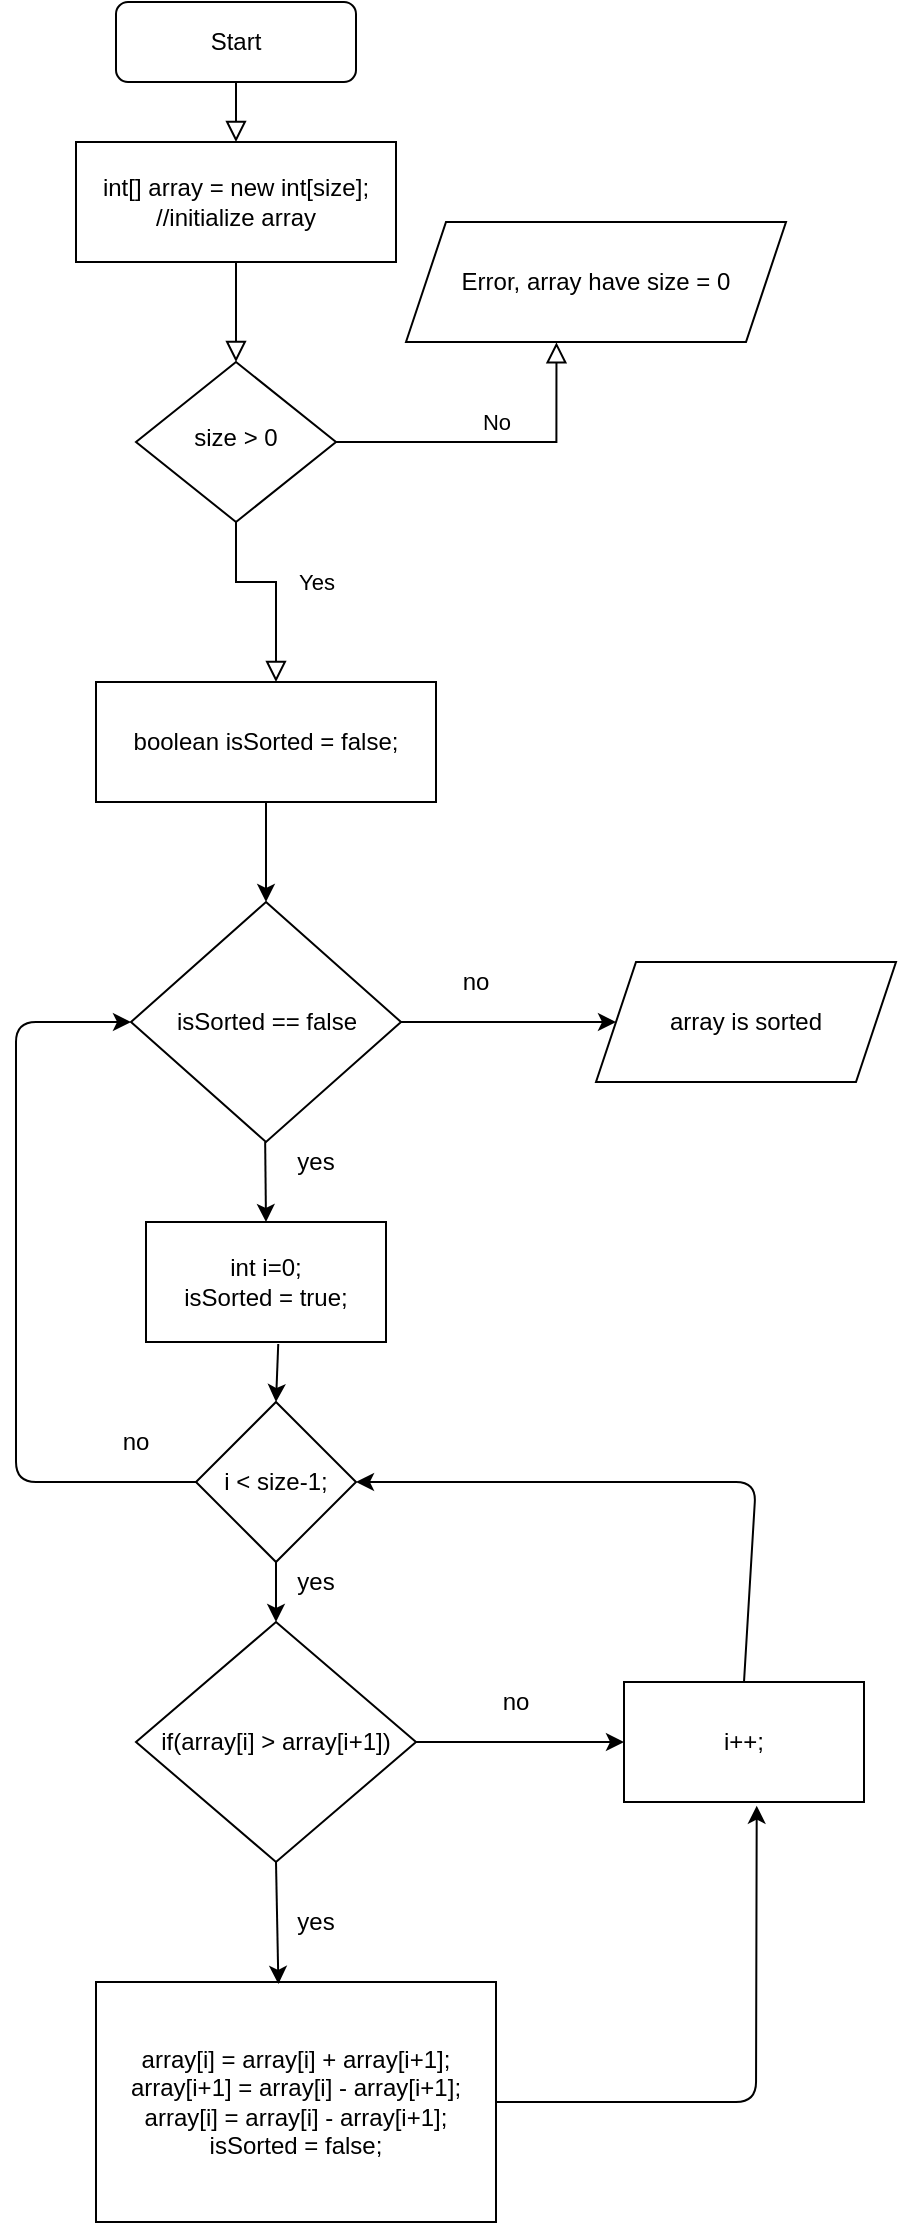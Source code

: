 <mxfile version="14.1.6" type="device"><diagram id="C5RBs43oDa-KdzZeNtuy" name="Page-1"><mxGraphModel dx="868" dy="1619" grid="1" gridSize="10" guides="1" tooltips="1" connect="1" arrows="1" fold="1" page="1" pageScale="1" pageWidth="827" pageHeight="1169" math="0" shadow="0"><root><mxCell id="WIyWlLk6GJQsqaUBKTNV-0"/><mxCell id="WIyWlLk6GJQsqaUBKTNV-1" parent="WIyWlLk6GJQsqaUBKTNV-0"/><mxCell id="WIyWlLk6GJQsqaUBKTNV-2" value="" style="rounded=0;html=1;jettySize=auto;orthogonalLoop=1;fontSize=11;endArrow=block;endFill=0;endSize=8;strokeWidth=1;shadow=0;labelBackgroundColor=none;edgeStyle=orthogonalEdgeStyle;" parent="WIyWlLk6GJQsqaUBKTNV-1" source="_t5hfrodG3VXIrRWK5Tu-3" target="WIyWlLk6GJQsqaUBKTNV-6" edge="1"><mxGeometry relative="1" as="geometry"/></mxCell><mxCell id="WIyWlLk6GJQsqaUBKTNV-3" value="&lt;font style=&quot;vertical-align: inherit&quot;&gt;&lt;font style=&quot;vertical-align: inherit&quot;&gt;Start&lt;br&gt;&lt;/font&gt;&lt;/font&gt;" style="rounded=1;whiteSpace=wrap;html=1;fontSize=12;glass=0;strokeWidth=1;shadow=0;" parent="WIyWlLk6GJQsqaUBKTNV-1" vertex="1"><mxGeometry x="160" y="-10" width="120" height="40" as="geometry"/></mxCell><mxCell id="WIyWlLk6GJQsqaUBKTNV-4" value="Yes" style="rounded=0;html=1;jettySize=auto;orthogonalLoop=1;fontSize=11;endArrow=block;endFill=0;endSize=8;strokeWidth=1;shadow=0;labelBackgroundColor=none;edgeStyle=orthogonalEdgeStyle;exitX=0.5;exitY=1;exitDx=0;exitDy=0;" parent="WIyWlLk6GJQsqaUBKTNV-1" source="WIyWlLk6GJQsqaUBKTNV-6" edge="1"><mxGeometry y="20" relative="1" as="geometry"><mxPoint as="offset"/><mxPoint x="114" y="190" as="sourcePoint"/><mxPoint x="240" y="330" as="targetPoint"/><Array as="points"><mxPoint x="220" y="280"/><mxPoint x="240" y="280"/></Array></mxGeometry></mxCell><mxCell id="WIyWlLk6GJQsqaUBKTNV-5" value="No" style="edgeStyle=orthogonalEdgeStyle;rounded=0;html=1;jettySize=auto;orthogonalLoop=1;fontSize=11;endArrow=block;endFill=0;endSize=8;strokeWidth=1;shadow=0;labelBackgroundColor=none;entryX=0.396;entryY=1.003;entryDx=0;entryDy=0;entryPerimeter=0;" parent="WIyWlLk6GJQsqaUBKTNV-1" source="WIyWlLk6GJQsqaUBKTNV-6" target="_t5hfrodG3VXIrRWK5Tu-8" edge="1"><mxGeometry y="10" relative="1" as="geometry"><mxPoint as="offset"/><mxPoint x="440" y="210" as="targetPoint"/><Array as="points"><mxPoint x="380" y="210"/></Array></mxGeometry></mxCell><mxCell id="WIyWlLk6GJQsqaUBKTNV-6" value="size &amp;gt; 0" style="rhombus;whiteSpace=wrap;html=1;shadow=0;fontFamily=Helvetica;fontSize=12;align=center;strokeWidth=1;spacing=6;spacingTop=-4;" parent="WIyWlLk6GJQsqaUBKTNV-1" vertex="1"><mxGeometry x="170" y="170" width="100" height="80" as="geometry"/></mxCell><mxCell id="_t5hfrodG3VXIrRWK5Tu-3" value="int[] array = new int[size];&lt;br&gt;//initialize array" style="rounded=0;whiteSpace=wrap;html=1;" parent="WIyWlLk6GJQsqaUBKTNV-1" vertex="1"><mxGeometry x="140" y="60" width="160" height="60" as="geometry"/></mxCell><mxCell id="_t5hfrodG3VXIrRWK5Tu-4" value="" style="rounded=0;html=1;jettySize=auto;orthogonalLoop=1;fontSize=11;endArrow=block;endFill=0;endSize=8;strokeWidth=1;shadow=0;labelBackgroundColor=none;edgeStyle=orthogonalEdgeStyle;" parent="WIyWlLk6GJQsqaUBKTNV-1" source="WIyWlLk6GJQsqaUBKTNV-3" target="_t5hfrodG3VXIrRWK5Tu-3" edge="1"><mxGeometry relative="1" as="geometry"><mxPoint x="220" y="30" as="sourcePoint"/><mxPoint x="220" y="170" as="targetPoint"/></mxGeometry></mxCell><mxCell id="_t5hfrodG3VXIrRWK5Tu-8" value="Error, array have size = 0" style="shape=parallelogram;perimeter=parallelogramPerimeter;whiteSpace=wrap;html=1;fixedSize=1;" parent="WIyWlLk6GJQsqaUBKTNV-1" vertex="1"><mxGeometry x="305" y="100" width="190" height="60" as="geometry"/></mxCell><mxCell id="_t5hfrodG3VXIrRWK5Tu-13" value="boolean isSorted = false;" style="rounded=0;whiteSpace=wrap;html=1;" parent="WIyWlLk6GJQsqaUBKTNV-1" vertex="1"><mxGeometry x="150" y="330" width="170" height="60" as="geometry"/></mxCell><mxCell id="_t5hfrodG3VXIrRWK5Tu-15" value="" style="endArrow=classic;html=1;exitX=0.5;exitY=1;exitDx=0;exitDy=0;entryX=0.5;entryY=0;entryDx=0;entryDy=0;" parent="WIyWlLk6GJQsqaUBKTNV-1" source="_t5hfrodG3VXIrRWK5Tu-13" target="_t5hfrodG3VXIrRWK5Tu-16" edge="1"><mxGeometry width="50" height="50" relative="1" as="geometry"><mxPoint x="300" y="500" as="sourcePoint"/><mxPoint x="235" y="430" as="targetPoint"/></mxGeometry></mxCell><mxCell id="_t5hfrodG3VXIrRWK5Tu-16" value="isSorted == false" style="rhombus;whiteSpace=wrap;html=1;" parent="WIyWlLk6GJQsqaUBKTNV-1" vertex="1"><mxGeometry x="167.5" y="440" width="135" height="120" as="geometry"/></mxCell><mxCell id="_t5hfrodG3VXIrRWK5Tu-17" value="" style="endArrow=classic;html=1;" parent="WIyWlLk6GJQsqaUBKTNV-1" edge="1"><mxGeometry width="50" height="50" relative="1" as="geometry"><mxPoint x="234.58" y="560" as="sourcePoint"/><mxPoint x="235" y="600" as="targetPoint"/></mxGeometry></mxCell><mxCell id="_t5hfrodG3VXIrRWK5Tu-18" value="yes" style="text;html=1;strokeColor=none;fillColor=none;align=center;verticalAlign=middle;whiteSpace=wrap;rounded=0;" parent="WIyWlLk6GJQsqaUBKTNV-1" vertex="1"><mxGeometry x="240" y="560" width="40" height="20" as="geometry"/></mxCell><mxCell id="_t5hfrodG3VXIrRWK5Tu-19" value="int i=0;&lt;br&gt;isSorted = true;" style="rounded=0;whiteSpace=wrap;html=1;" parent="WIyWlLk6GJQsqaUBKTNV-1" vertex="1"><mxGeometry x="175" y="600" width="120" height="60" as="geometry"/></mxCell><mxCell id="_t5hfrodG3VXIrRWK5Tu-20" value="i &amp;lt; size-1;" style="rhombus;whiteSpace=wrap;html=1;" parent="WIyWlLk6GJQsqaUBKTNV-1" vertex="1"><mxGeometry x="200" y="690" width="80" height="80" as="geometry"/></mxCell><mxCell id="_t5hfrodG3VXIrRWK5Tu-21" value="array[i] = array[i] + array[i+1];&lt;br&gt;array[i+1] = array[i] - array[i+1];&lt;br&gt;array[i] = array[i] - array[i+1];&lt;br&gt;isSorted = false;" style="rounded=0;whiteSpace=wrap;html=1;" parent="WIyWlLk6GJQsqaUBKTNV-1" vertex="1"><mxGeometry x="150" y="980" width="200" height="120" as="geometry"/></mxCell><mxCell id="_t5hfrodG3VXIrRWK5Tu-22" value="&lt;span&gt;if(array[i] &amp;gt; array[i+1])&lt;/span&gt;" style="rhombus;whiteSpace=wrap;html=1;" parent="WIyWlLk6GJQsqaUBKTNV-1" vertex="1"><mxGeometry x="170" y="800" width="140" height="120" as="geometry"/></mxCell><mxCell id="_t5hfrodG3VXIrRWK5Tu-23" value="" style="endArrow=classic;html=1;exitX=0.5;exitY=1;exitDx=0;exitDy=0;entryX=0.456;entryY=0.008;entryDx=0;entryDy=0;entryPerimeter=0;" parent="WIyWlLk6GJQsqaUBKTNV-1" source="_t5hfrodG3VXIrRWK5Tu-22" target="_t5hfrodG3VXIrRWK5Tu-21" edge="1"><mxGeometry width="50" height="50" relative="1" as="geometry"><mxPoint x="375" y="920" as="sourcePoint"/><mxPoint x="244" y="960" as="targetPoint"/></mxGeometry></mxCell><mxCell id="_t5hfrodG3VXIrRWK5Tu-24" value="yes" style="text;html=1;strokeColor=none;fillColor=none;align=center;verticalAlign=middle;whiteSpace=wrap;rounded=0;" parent="WIyWlLk6GJQsqaUBKTNV-1" vertex="1"><mxGeometry x="240" y="940" width="40" height="20" as="geometry"/></mxCell><mxCell id="_t5hfrodG3VXIrRWK5Tu-25" value="i++;" style="rounded=0;whiteSpace=wrap;html=1;" parent="WIyWlLk6GJQsqaUBKTNV-1" vertex="1"><mxGeometry x="414" y="830" width="120" height="60" as="geometry"/></mxCell><mxCell id="_t5hfrodG3VXIrRWK5Tu-27" value="" style="endArrow=classic;html=1;exitX=1;exitY=0.5;exitDx=0;exitDy=0;entryX=0.553;entryY=1.031;entryDx=0;entryDy=0;entryPerimeter=0;" parent="WIyWlLk6GJQsqaUBKTNV-1" source="_t5hfrodG3VXIrRWK5Tu-21" target="_t5hfrodG3VXIrRWK5Tu-25" edge="1"><mxGeometry width="50" height="50" relative="1" as="geometry"><mxPoint x="414" y="1070" as="sourcePoint"/><mxPoint x="530" y="1040" as="targetPoint"/><Array as="points"><mxPoint x="480" y="1040"/></Array></mxGeometry></mxCell><mxCell id="_t5hfrodG3VXIrRWK5Tu-28" value="" style="endArrow=classic;html=1;exitX=1;exitY=0.5;exitDx=0;exitDy=0;entryX=0;entryY=0.5;entryDx=0;entryDy=0;" parent="WIyWlLk6GJQsqaUBKTNV-1" source="_t5hfrodG3VXIrRWK5Tu-22" target="_t5hfrodG3VXIrRWK5Tu-25" edge="1"><mxGeometry width="50" height="50" relative="1" as="geometry"><mxPoint x="330" y="910" as="sourcePoint"/><mxPoint x="380" y="860" as="targetPoint"/></mxGeometry></mxCell><mxCell id="_t5hfrodG3VXIrRWK5Tu-29" value="no" style="text;html=1;strokeColor=none;fillColor=none;align=center;verticalAlign=middle;whiteSpace=wrap;rounded=0;" parent="WIyWlLk6GJQsqaUBKTNV-1" vertex="1"><mxGeometry x="340" y="830" width="40" height="20" as="geometry"/></mxCell><mxCell id="_t5hfrodG3VXIrRWK5Tu-30" value="" style="endArrow=classic;html=1;exitX=0.5;exitY=1;exitDx=0;exitDy=0;entryX=0.5;entryY=0;entryDx=0;entryDy=0;" parent="WIyWlLk6GJQsqaUBKTNV-1" source="_t5hfrodG3VXIrRWK5Tu-20" target="_t5hfrodG3VXIrRWK5Tu-22" edge="1"><mxGeometry width="50" height="50" relative="1" as="geometry"><mxPoint x="300" y="760" as="sourcePoint"/><mxPoint x="350" y="710" as="targetPoint"/></mxGeometry></mxCell><mxCell id="_t5hfrodG3VXIrRWK5Tu-31" value="yes" style="text;html=1;strokeColor=none;fillColor=none;align=center;verticalAlign=middle;whiteSpace=wrap;rounded=0;" parent="WIyWlLk6GJQsqaUBKTNV-1" vertex="1"><mxGeometry x="240" y="770" width="40" height="20" as="geometry"/></mxCell><mxCell id="_t5hfrodG3VXIrRWK5Tu-32" value="" style="endArrow=classic;html=1;exitX=0.5;exitY=0;exitDx=0;exitDy=0;entryX=1;entryY=0.5;entryDx=0;entryDy=0;" parent="WIyWlLk6GJQsqaUBKTNV-1" source="_t5hfrodG3VXIrRWK5Tu-25" target="_t5hfrodG3VXIrRWK5Tu-20" edge="1"><mxGeometry width="50" height="50" relative="1" as="geometry"><mxPoint x="300" y="760" as="sourcePoint"/><mxPoint x="390" y="710" as="targetPoint"/><Array as="points"><mxPoint x="480" y="730"/></Array></mxGeometry></mxCell><mxCell id="_t5hfrodG3VXIrRWK5Tu-34" value="" style="endArrow=classic;html=1;exitX=0;exitY=0.5;exitDx=0;exitDy=0;entryX=0;entryY=0.5;entryDx=0;entryDy=0;" parent="WIyWlLk6GJQsqaUBKTNV-1" source="_t5hfrodG3VXIrRWK5Tu-20" target="_t5hfrodG3VXIrRWK5Tu-16" edge="1"><mxGeometry width="50" height="50" relative="1" as="geometry"><mxPoint x="70" y="710" as="sourcePoint"/><mxPoint x="110" y="460" as="targetPoint"/><Array as="points"><mxPoint x="110" y="730"/><mxPoint x="110" y="500"/></Array></mxGeometry></mxCell><mxCell id="_t5hfrodG3VXIrRWK5Tu-35" value="no" style="text;html=1;strokeColor=none;fillColor=none;align=center;verticalAlign=middle;whiteSpace=wrap;rounded=0;" parent="WIyWlLk6GJQsqaUBKTNV-1" vertex="1"><mxGeometry x="150" y="700" width="40" height="20" as="geometry"/></mxCell><mxCell id="_t5hfrodG3VXIrRWK5Tu-36" value="" style="endArrow=classic;html=1;exitX=0.551;exitY=1.017;exitDx=0;exitDy=0;entryX=0.5;entryY=0;entryDx=0;entryDy=0;exitPerimeter=0;" parent="WIyWlLk6GJQsqaUBKTNV-1" source="_t5hfrodG3VXIrRWK5Tu-19" target="_t5hfrodG3VXIrRWK5Tu-20" edge="1"><mxGeometry width="50" height="50" relative="1" as="geometry"><mxPoint x="300" y="680" as="sourcePoint"/><mxPoint x="350" y="630" as="targetPoint"/></mxGeometry></mxCell><mxCell id="_t5hfrodG3VXIrRWK5Tu-37" value="" style="endArrow=classic;html=1;exitX=1;exitY=0.5;exitDx=0;exitDy=0;" parent="WIyWlLk6GJQsqaUBKTNV-1" source="_t5hfrodG3VXIrRWK5Tu-16" edge="1"><mxGeometry width="50" height="50" relative="1" as="geometry"><mxPoint x="430" y="510" as="sourcePoint"/><mxPoint x="410" y="500" as="targetPoint"/></mxGeometry></mxCell><mxCell id="_t5hfrodG3VXIrRWK5Tu-38" value="no" style="text;html=1;strokeColor=none;fillColor=none;align=center;verticalAlign=middle;whiteSpace=wrap;rounded=0;" parent="WIyWlLk6GJQsqaUBKTNV-1" vertex="1"><mxGeometry x="320" y="470" width="40" height="20" as="geometry"/></mxCell><mxCell id="_t5hfrodG3VXIrRWK5Tu-39" value="array is sorted" style="shape=parallelogram;perimeter=parallelogramPerimeter;whiteSpace=wrap;html=1;fixedSize=1;" parent="WIyWlLk6GJQsqaUBKTNV-1" vertex="1"><mxGeometry x="400" y="470" width="150" height="60" as="geometry"/></mxCell></root></mxGraphModel></diagram></mxfile>